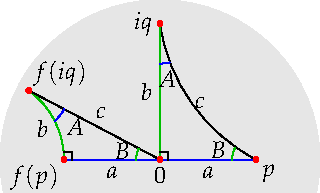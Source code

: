 settings.tex="pdflatex";

texpreamble("\usepackage{amsmath}
\usepackage{amsthm,amssymb}
\usepackage{mathpazo}
\usepackage[svgnames]{xcolor}
");
import graph;

size(160);

path c=unitcircle;

pair cent(pair p, pair q){
	real A[][]={{p.x,p.y},{q.x,q.y}};
	real[] b={p.x^2+p.y^2+1,q.x^2+q.y^2+1};
	real[] c=0.5*solve(A,b);
	return (c[0],c[1]);
	}

real rad(pair p, pair q){
	real l=dot(cent(p,q),cent(p,q));
	return sqrt(l-1);
	}
	
void circ(pair p, pair q){
	real paral=p.x*q.y-p.y*q.x;
	if(paral==0){draw(p--q);}
	else{
	draw(arc(cent(p,q),rad(p,q),min(degrees(p-cent(p,q)),degrees(q-cent(p,q))),max(degrees(p-cent(p,q)),degrees(q-cent(p,q))),CCW));
	}
	}
	
void extcirc(pair p, pair q){
	real paral=p.x*q.y-p.y*q.x;
	if(paral==0){draw(unit(p)--(-unit(p))); draw(unit(q)--(-unit(q)));}
	else{
	picture pic;
	draw(pic,shift(cent(p,q))*scale(rad(p,q))*unitcircle);
	clip(pic,unitcircle);
	add(pic);
	}
	}


real p=0.6;
real q=0.85;

pair O=(0,0);
pair P=p*dir(0);
pair Q=q*dir(90);
fill(arc(O,dir(-12),dir(192))--cycle,0.2grey+0.8white);

circ(Q,P);
draw(Label("$a$",black),(0,0)--P,blue);
draw(Label("$b$",black),Q--(0,0),heavygreen);
draw((0.05,0)--(0.05,0.05)--(0,0.05));
label("$c$",0.42(P+Q));

dot(Label("$p$",black),P,SE,red);
dot(Label("$iq$",black),Q,W,red);
dot(Label("$0$",black),O,S,red);

draw(Label("$B$",black),arc(P,0.15,150,180),heavygreen);
draw(Label("$A$",black),arc(Q,0.25,270,284),blue);

pair R=-P;
pair SS=(1/(p^2*q^2+1))*(-p*(1+q^2),q*(1-p^2));

draw(Label("$b$",black),arc(cent(SS,R),SS,R,CW),heavygreen);
draw(Label("$a$",black),R--O,blue);
draw(Label("$c$",black),O--SS);
dot(Label("$f(p)$",black),R,SW,red);
dot(Label("$f(iq)$",black),SS,NE,red);
dot(O,red);
draw(R+(0.05,0)--R+(0.05,0.05)--R+(-0.001,0.05));
draw(Label("$B$",black),arc(O,0.15,153,180),heavygreen);
draw(Label("$A$",black),arc(SS,0.25,311,332),blue);




